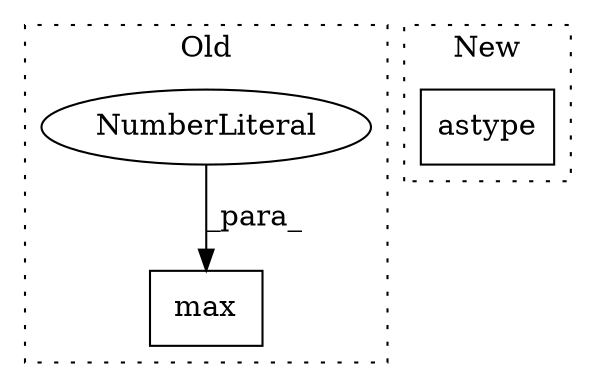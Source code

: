 digraph G {
subgraph cluster0 {
1 [label="max" a="32" s="2590,2623" l="4,1" shape="box"];
3 [label="NumberLiteral" a="34" s="2594" l="1" shape="ellipse"];
label = "Old";
style="dotted";
}
subgraph cluster1 {
2 [label="astype" a="32" s="2598,2608" l="7,1" shape="box"];
label = "New";
style="dotted";
}
3 -> 1 [label="_para_"];
}